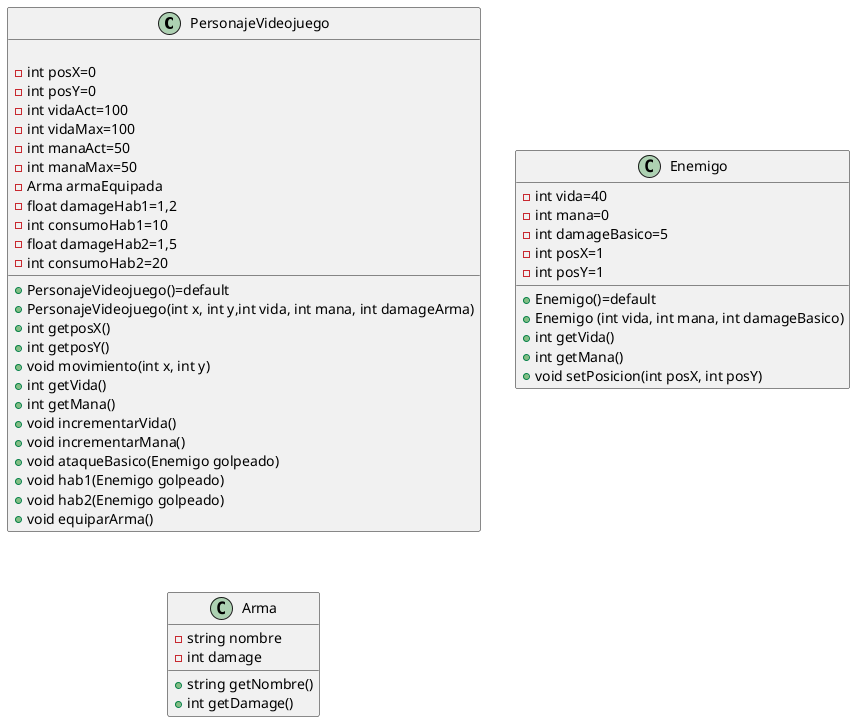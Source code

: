 @startuml

class PersonajeVideojuego{

    +PersonajeVideojuego()=default
    +PersonajeVideojuego(int x, int y,int vida, int mana, int damageArma)
    +int getposX()
    +int getposY()
    +void movimiento(int x, int y)
    +int getVida()
    +int getMana()
    +void incrementarVida()
    +void incrementarMana()
    +void ataqueBasico(Enemigo golpeado)
    +void hab1(Enemigo golpeado)
    +void hab2(Enemigo golpeado)
    +void equiparArma()
    
    -int posX=0
    -int posY=0
    -int vidaAct=100
    -int vidaMax=100
    -int manaAct=50
    -int manaMax=50
    -Arma armaEquipada
    -float damageHab1=1,2
    -int consumoHab1=10
    -float damageHab2=1,5
    -int consumoHab2=20
}

class Enemigo{
    +Enemigo()=default
    +Enemigo (int vida, int mana, int damageBasico)
    +int getVida()
    +int getMana()
    +void setPosicion(int posX, int posY)

    -int vida=40
    -int mana=0
    -int damageBasico=5
    -int posX=1
    -int posY=1
}

class Arma{
    +string getNombre()
    +int getDamage()
    -string nombre
    -int damage
}

@enduml